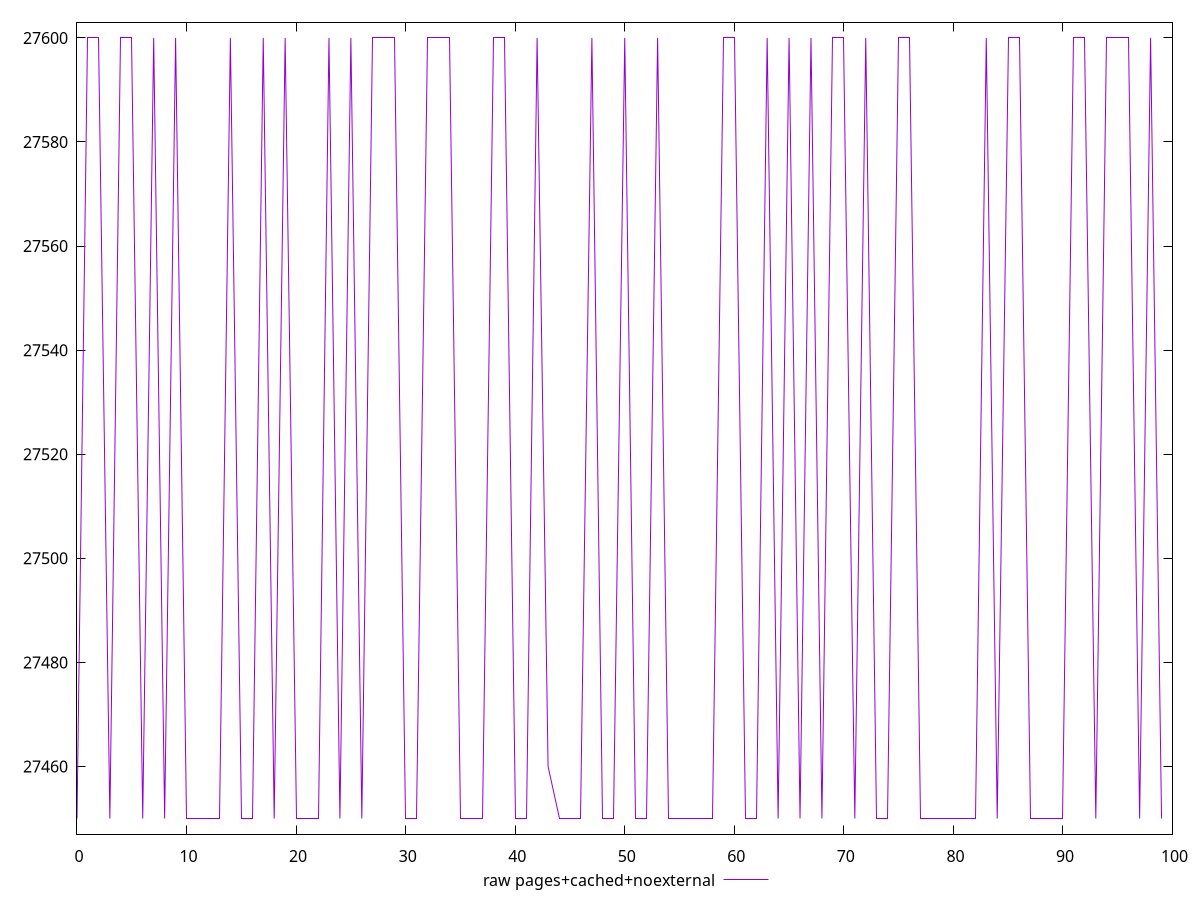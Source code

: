$_rawPagesCachedNoexternal <<EOF
27450
27600
27600
27450
27600
27600
27450
27600
27450
27600
27450
27450
27450
27450
27600
27450
27450
27600
27450
27600
27450
27450
27450
27600
27450
27600
27450
27600
27600
27600
27450
27450
27600
27600
27600
27450
27450
27450
27600
27600
27450
27450
27600
27460
27450
27450
27450
27600
27450
27450
27600
27450
27450
27600
27450
27450
27450
27450
27450
27600
27600
27450
27450
27600
27450
27600
27450
27600
27450
27600
27600
27450
27600
27450
27450
27600
27600
27450
27450
27450
27450
27450
27450
27600
27450
27600
27600
27450
27450
27450
27450
27600
27600
27450
27600
27600
27600
27450
27600
27450
EOF
set key outside below
set terminal pngcairo
set output "report_00005_2020-11-02T22-26-11.212Z/uses-webp-images/pages+cached+noexternal//raw.png"
set yrange [27447:27603]
plot $_rawPagesCachedNoexternal title "raw pages+cached+noexternal" with line ,